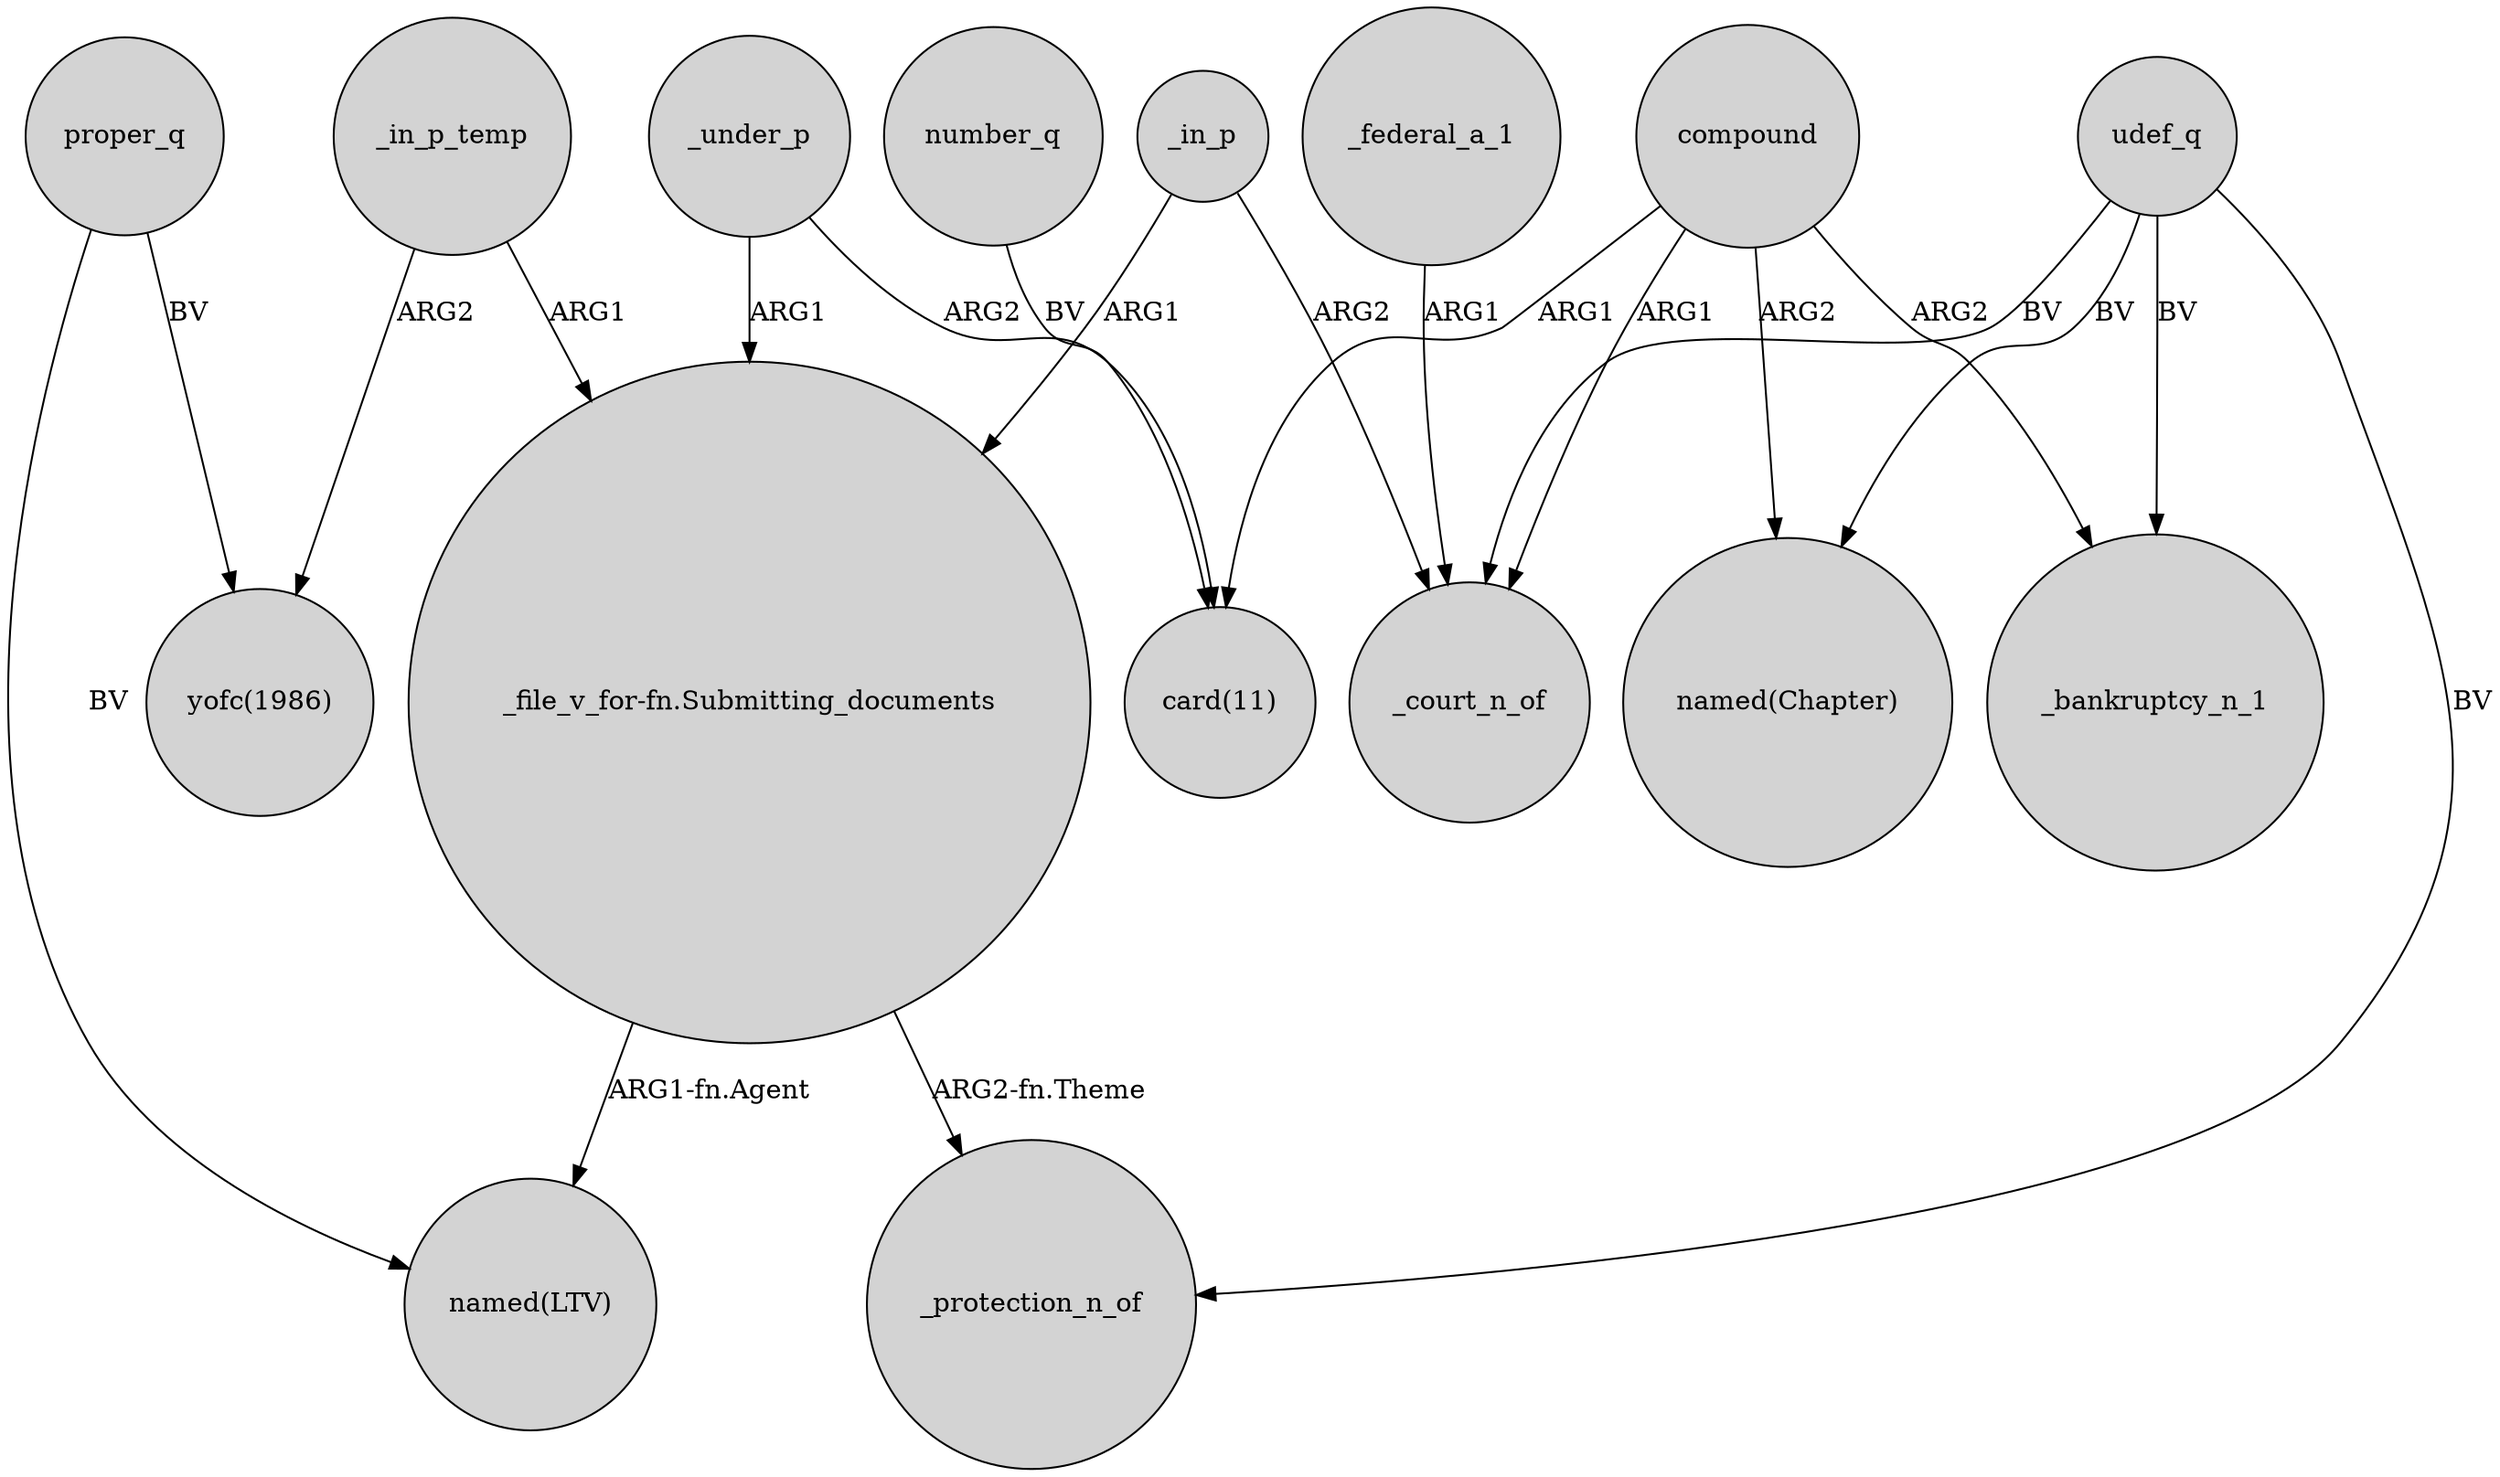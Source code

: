 digraph {
	node [shape=circle style=filled]
	"_file_v_for-fn.Submitting_documents" -> "named(LTV)" [label="ARG1-fn.Agent"]
	_in_p_temp -> "yofc(1986)" [label=ARG2]
	number_q -> "card(11)" [label=BV]
	udef_q -> _bankruptcy_n_1 [label=BV]
	compound -> "card(11)" [label=ARG1]
	compound -> "named(Chapter)" [label=ARG2]
	_under_p -> "_file_v_for-fn.Submitting_documents" [label=ARG1]
	compound -> _bankruptcy_n_1 [label=ARG2]
	udef_q -> _court_n_of [label=BV]
	_in_p_temp -> "_file_v_for-fn.Submitting_documents" [label=ARG1]
	_under_p -> "card(11)" [label=ARG2]
	proper_q -> "named(LTV)" [label=BV]
	"_file_v_for-fn.Submitting_documents" -> _protection_n_of [label="ARG2-fn.Theme"]
	udef_q -> _protection_n_of [label=BV]
	_in_p -> _court_n_of [label=ARG2]
	udef_q -> "named(Chapter)" [label=BV]
	proper_q -> "yofc(1986)" [label=BV]
	_federal_a_1 -> _court_n_of [label=ARG1]
	_in_p -> "_file_v_for-fn.Submitting_documents" [label=ARG1]
	compound -> _court_n_of [label=ARG1]
}
